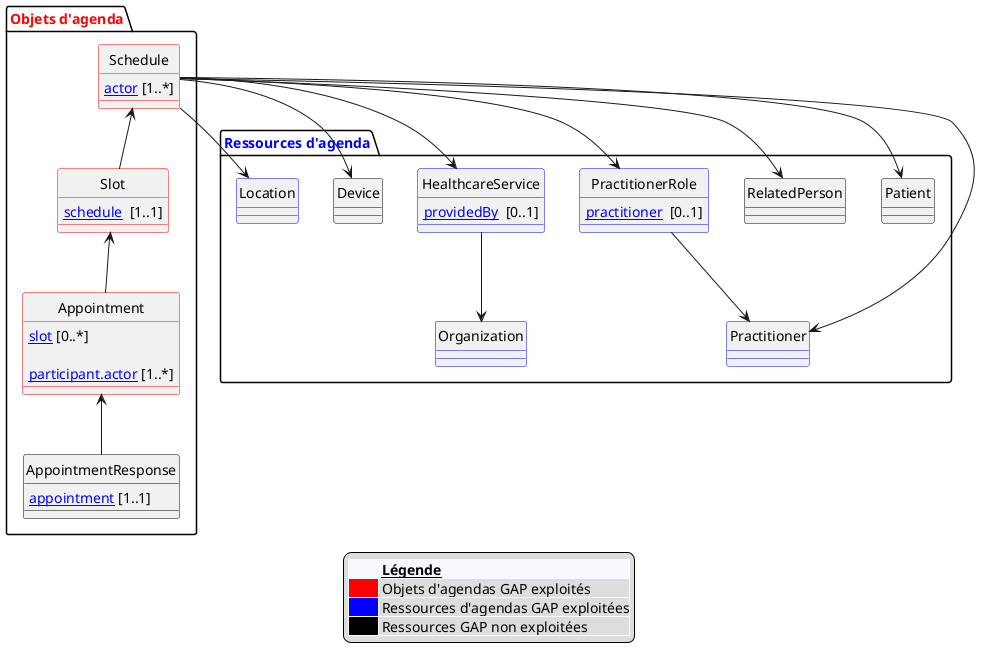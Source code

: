 @startuml

hide circle

package "Objets d'agenda" as OA #text:red {

 class Schedule #line:red {
   [[actor]] [1..*]
 }

 class Slot #line:red {
   [[Schedule schedule]]  [1..1]
 }

 class Appointment #line:red {
   [[slot]] [0..*] \n
   [[participant.actor]] [1..*]
 }

 class AppointmentResponse #line:black {
   [[appointment]] [1..1]
 }

}
     
package "Ressources d'agenda" as RA #text:blue{

 class Patient #line:black

 class RelatedPerson #line:black

 class Practitioner #line:blue

 class PractitionerRole #line:blue{
 [[practitioner]]  [0..1]
 }
    

 class Organization #line:blue

 class HealthcareService #line:blue {
 [[providedBy]]  [0..1]
 }

 class Device #line:black
   
 class Location #line:blue

 PractitionerRole --> Practitioner
   HealthcareService --> Organization
}



Schedule <-- Slot
Slot <-- Appointment
Appointment <-- AppointmentResponse

Schedule --> Patient
Schedule --> RelatedPerson
Schedule --> Practitioner
Schedule --> PractitionerRole
Schedule --> HealthcareService
Schedule --> Device
Schedule --> Location

legend bottom
    <#GhostWhite,#GhostWhite>|        |= __Légende__ |
    |<#red>| Objets d'agendas GAP exploités|
    |<#blue>| Ressources d'agendas GAP exploitées|
    |<#black>| Ressources GAP non exploitées|
endlegend

@enduml